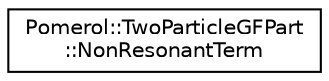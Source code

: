 digraph "Graphical Class Hierarchy"
{
  edge [fontname="Helvetica",fontsize="10",labelfontname="Helvetica",labelfontsize="10"];
  node [fontname="Helvetica",fontsize="10",shape=record];
  rankdir="LR";
  Node0 [label="Pomerol::TwoParticleGFPart\l::NonResonantTerm",height=0.2,width=0.4,color="black", fillcolor="white", style="filled",URL="$struct_pomerol_1_1_two_particle_g_f_part_1_1_non_resonant_term.html",tooltip="A non-resonant term in the Lehmann representation of TwoParticleGF. "];
}
